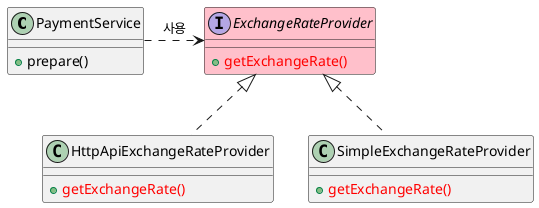 @startuml
class PaymentService {
    + prepare()
}

interface ExchangeRateProvider #pink {
    + <color:red>getExchangeRate()</color>
}
class HttpApiExchangeRateProvider {
    + <color:red>getExchangeRate()</color>
}

class SimpleExchangeRateProvider {
    + <color:red>getExchangeRate()</color>
}

PaymentService .r.> ExchangeRateProvider : 사용

ExchangeRateProvider <|.. HttpApiExchangeRateProvider
ExchangeRateProvider <|.. SimpleExchangeRateProvider
@enduml